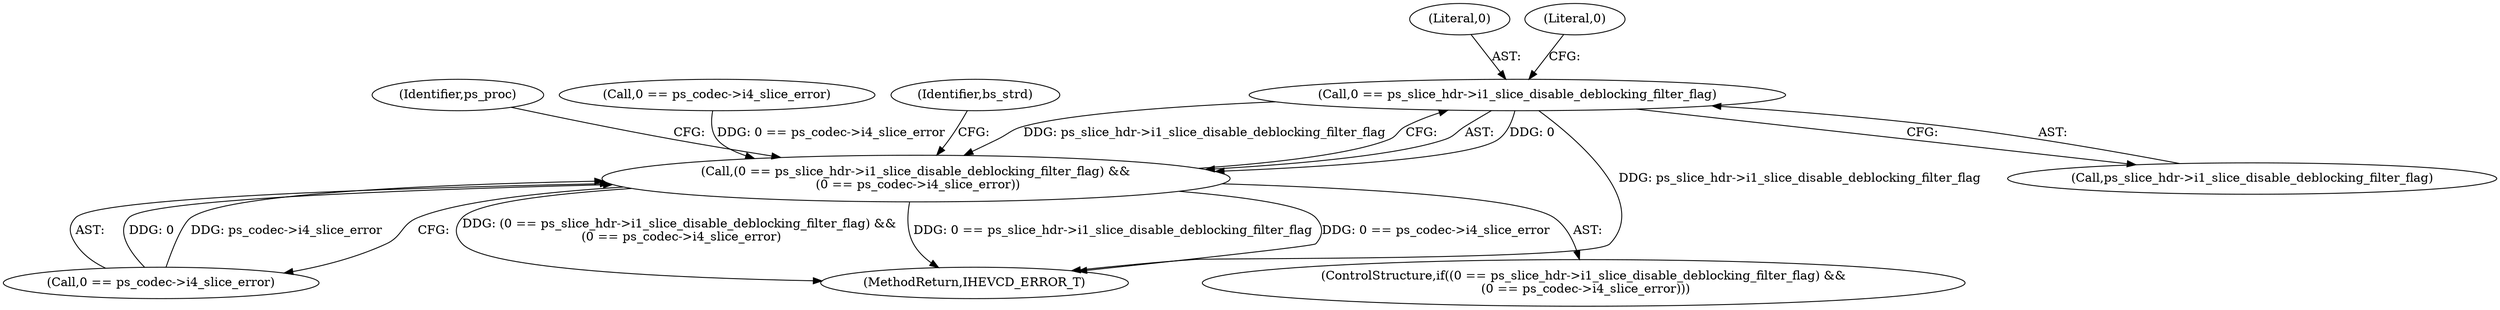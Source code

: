 digraph "0_Android_2b9fb0c2074d370a254b35e2489de2d94943578d@pointer" {
"1003455" [label="(Call,0 == ps_slice_hdr->i1_slice_disable_deblocking_filter_flag)"];
"1003454" [label="(Call,(0 == ps_slice_hdr->i1_slice_disable_deblocking_filter_flag) &&\n (0 == ps_codec->i4_slice_error))"];
"1003456" [label="(Literal,0)"];
"1004845" [label="(MethodReturn,IHEVCD_ERROR_T)"];
"1003473" [label="(Identifier,ps_proc)"];
"1001952" [label="(Call,0 == ps_codec->i4_slice_error)"];
"1003454" [label="(Call,(0 == ps_slice_hdr->i1_slice_disable_deblocking_filter_flag) &&\n (0 == ps_codec->i4_slice_error))"];
"1003846" [label="(Identifier,bs_strd)"];
"1003455" [label="(Call,0 == ps_slice_hdr->i1_slice_disable_deblocking_filter_flag)"];
"1003460" [label="(Call,0 == ps_codec->i4_slice_error)"];
"1003461" [label="(Literal,0)"];
"1003457" [label="(Call,ps_slice_hdr->i1_slice_disable_deblocking_filter_flag)"];
"1003453" [label="(ControlStructure,if((0 == ps_slice_hdr->i1_slice_disable_deblocking_filter_flag) &&\n (0 == ps_codec->i4_slice_error)))"];
"1003455" -> "1003454"  [label="AST: "];
"1003455" -> "1003457"  [label="CFG: "];
"1003456" -> "1003455"  [label="AST: "];
"1003457" -> "1003455"  [label="AST: "];
"1003461" -> "1003455"  [label="CFG: "];
"1003454" -> "1003455"  [label="CFG: "];
"1003455" -> "1004845"  [label="DDG: ps_slice_hdr->i1_slice_disable_deblocking_filter_flag"];
"1003455" -> "1003454"  [label="DDG: 0"];
"1003455" -> "1003454"  [label="DDG: ps_slice_hdr->i1_slice_disable_deblocking_filter_flag"];
"1003454" -> "1003453"  [label="AST: "];
"1003454" -> "1003460"  [label="CFG: "];
"1003460" -> "1003454"  [label="AST: "];
"1003473" -> "1003454"  [label="CFG: "];
"1003846" -> "1003454"  [label="CFG: "];
"1003454" -> "1004845"  [label="DDG: 0 == ps_codec->i4_slice_error"];
"1003454" -> "1004845"  [label="DDG: (0 == ps_slice_hdr->i1_slice_disable_deblocking_filter_flag) &&\n (0 == ps_codec->i4_slice_error)"];
"1003454" -> "1004845"  [label="DDG: 0 == ps_slice_hdr->i1_slice_disable_deblocking_filter_flag"];
"1003460" -> "1003454"  [label="DDG: 0"];
"1003460" -> "1003454"  [label="DDG: ps_codec->i4_slice_error"];
"1001952" -> "1003454"  [label="DDG: 0 == ps_codec->i4_slice_error"];
}
